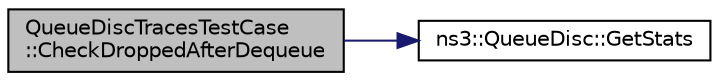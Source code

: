 digraph "QueueDiscTracesTestCase::CheckDroppedAfterDequeue"
{
 // LATEX_PDF_SIZE
  edge [fontname="Helvetica",fontsize="10",labelfontname="Helvetica",labelfontsize="10"];
  node [fontname="Helvetica",fontsize="10",shape=record];
  rankdir="LR";
  Node1 [label="QueueDiscTracesTestCase\l::CheckDroppedAfterDequeue",height=0.2,width=0.4,color="black", fillcolor="grey75", style="filled", fontcolor="black",tooltip="Check that packets/bytes dropped after dequeue are consistent with what is expected."];
  Node1 -> Node2 [color="midnightblue",fontsize="10",style="solid",fontname="Helvetica"];
  Node2 [label="ns3::QueueDisc::GetStats",height=0.2,width=0.4,color="black", fillcolor="white", style="filled",URL="$classns3_1_1_queue_disc.html#ad86cc1ada6248b644bebcd26a2cfffb1",tooltip="Retrieve all the collected statistics."];
}
